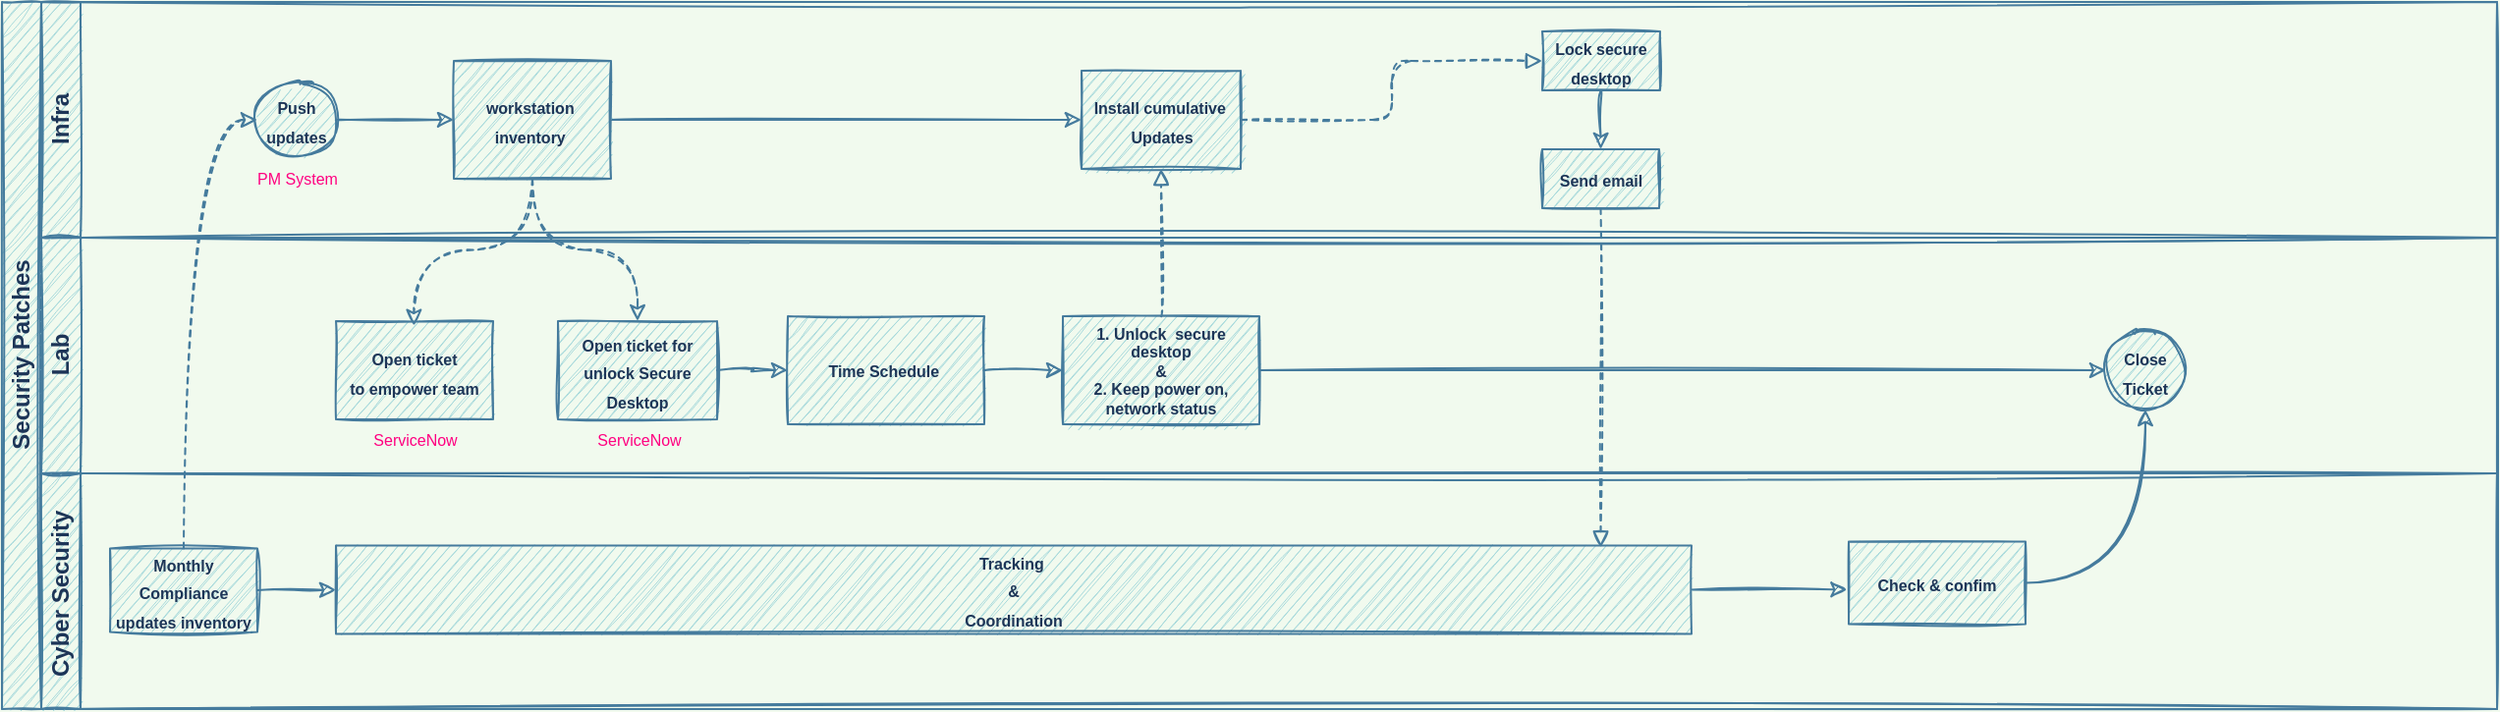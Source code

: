 <mxfile version="18.0.3" type="github">
  <diagram id="prtHgNgQTEPvFCAcTncT" name="Page-1">
    <mxGraphModel dx="1422" dy="794" grid="1" gridSize="10" guides="1" tooltips="1" connect="1" arrows="1" fold="1" page="1" pageScale="1" pageWidth="827" pageHeight="1169" background="#F1FAEE" math="0" shadow="0">
      <root>
        <mxCell id="0" />
        <mxCell id="1" parent="0" />
        <mxCell id="dNxyNK7c78bLwvsdeMH5-19" value="Security Patches" style="swimlane;html=1;childLayout=stackLayout;resizeParent=1;resizeParentMax=0;horizontal=0;startSize=20;horizontalStack=0;rounded=0;fillColor=#A8DADC;strokeColor=#457B9D;fontColor=#1D3557;sketch=1;" parent="1" vertex="1">
          <mxGeometry x="150" y="130" width="1270" height="360" as="geometry" />
        </mxCell>
        <mxCell id="dNxyNK7c78bLwvsdeMH5-20" value="Infra" style="swimlane;html=1;startSize=20;horizontal=0;rounded=0;fillColor=#A8DADC;strokeColor=#457B9D;fontColor=#1D3557;sketch=1;" parent="dNxyNK7c78bLwvsdeMH5-19" vertex="1">
          <mxGeometry x="20" width="1250" height="120" as="geometry">
            <mxRectangle x="20" width="1010" height="20" as="alternateBounds" />
          </mxGeometry>
        </mxCell>
        <mxCell id="dNxyNK7c78bLwvsdeMH5-25" value="" style="edgeStyle=orthogonalEdgeStyle;rounded=0;orthogonalLoop=1;jettySize=auto;html=1;curved=1;labelBackgroundColor=#F1FAEE;strokeColor=#457B9D;fontColor=#1D3557;sketch=1;" parent="dNxyNK7c78bLwvsdeMH5-20" source="dNxyNK7c78bLwvsdeMH5-23" target="dNxyNK7c78bLwvsdeMH5-24" edge="1">
          <mxGeometry relative="1" as="geometry" />
        </mxCell>
        <mxCell id="dNxyNK7c78bLwvsdeMH5-23" value="&lt;font style=&quot;font-size: 8px;&quot;&gt;&lt;b&gt;Push updates&lt;/b&gt;&lt;/font&gt;" style="ellipse;whiteSpace=wrap;html=1;rounded=0;fillColor=#A8DADC;strokeColor=#457B9D;fontColor=#1D3557;sketch=1;" parent="dNxyNK7c78bLwvsdeMH5-20" vertex="1">
          <mxGeometry x="110" y="40" width="40" height="40" as="geometry" />
        </mxCell>
        <mxCell id="DgxM_poUy8nirthJJcCd-17" style="edgeStyle=orthogonalEdgeStyle;rounded=0;orthogonalLoop=1;jettySize=auto;html=1;exitX=1;exitY=0.5;exitDx=0;exitDy=0;entryX=0;entryY=0.5;entryDx=0;entryDy=0;fontSize=8;curved=1;labelBackgroundColor=#F1FAEE;strokeColor=#457B9D;fontColor=#1D3557;sketch=1;" edge="1" parent="dNxyNK7c78bLwvsdeMH5-20" source="dNxyNK7c78bLwvsdeMH5-24" target="DgxM_poUy8nirthJJcCd-15">
          <mxGeometry relative="1" as="geometry" />
        </mxCell>
        <mxCell id="dNxyNK7c78bLwvsdeMH5-24" value="&lt;font style=&quot;font-size: 8px;&quot;&gt;&lt;b&gt;workstation&amp;nbsp;&lt;br&gt;inventory&amp;nbsp;&lt;/b&gt;&lt;/font&gt;" style="rounded=0;whiteSpace=wrap;html=1;fontFamily=Helvetica;fontSize=12;fontColor=#1D3557;align=center;fillColor=#A8DADC;strokeColor=#457B9D;sketch=1;" parent="dNxyNK7c78bLwvsdeMH5-20" vertex="1">
          <mxGeometry x="210" y="30" width="80" height="60" as="geometry" />
        </mxCell>
        <mxCell id="DgxM_poUy8nirthJJcCd-1" value="&lt;font color=&quot;#ff0080&quot;&gt;PM System&lt;/font&gt;" style="text;html=1;align=center;verticalAlign=middle;resizable=0;points=[];autosize=1;strokeColor=none;fillColor=none;fontSize=8;rounded=0;fontColor=#1D3557;sketch=1;" vertex="1" parent="dNxyNK7c78bLwvsdeMH5-20">
          <mxGeometry x="100" y="80" width="60" height="20" as="geometry" />
        </mxCell>
        <mxCell id="DgxM_poUy8nirthJJcCd-50" style="edgeStyle=elbowEdgeStyle;rounded=1;jumpStyle=arc;orthogonalLoop=1;jettySize=auto;html=1;exitX=1;exitY=0.5;exitDx=0;exitDy=0;fontSize=8;fontColor=#1D3557;endArrow=block;endFill=0;strokeColor=#457B9D;fillColor=#A8DADC;dashed=1;labelBackgroundColor=#F1FAEE;sketch=1;" edge="1" parent="dNxyNK7c78bLwvsdeMH5-20" source="DgxM_poUy8nirthJJcCd-15" target="DgxM_poUy8nirthJJcCd-20">
          <mxGeometry relative="1" as="geometry" />
        </mxCell>
        <mxCell id="DgxM_poUy8nirthJJcCd-15" value="&lt;font style=&quot;font-size: 8px;&quot;&gt;&lt;b&gt;Install cumulative&amp;nbsp;&lt;br&gt;Updates&lt;/b&gt;&lt;/font&gt;" style="rounded=0;whiteSpace=wrap;html=1;fontFamily=Helvetica;fontSize=12;fontColor=#1D3557;align=center;fillColor=#A8DADC;strokeColor=#457B9D;sketch=1;" vertex="1" parent="dNxyNK7c78bLwvsdeMH5-20">
          <mxGeometry x="529.5" y="35" width="81" height="50" as="geometry" />
        </mxCell>
        <mxCell id="DgxM_poUy8nirthJJcCd-38" style="edgeStyle=orthogonalEdgeStyle;curved=1;rounded=1;jumpStyle=arc;orthogonalLoop=1;jettySize=auto;html=1;exitX=0.5;exitY=1;exitDx=0;exitDy=0;entryX=0.5;entryY=0;entryDx=0;entryDy=0;fontSize=8;fontColor=#1D3557;endArrow=classic;endFill=1;strokeColor=#457B9D;fillColor=#A8DADC;labelBackgroundColor=#F1FAEE;sketch=1;" edge="1" parent="dNxyNK7c78bLwvsdeMH5-20" source="DgxM_poUy8nirthJJcCd-20" target="DgxM_poUy8nirthJJcCd-23">
          <mxGeometry relative="1" as="geometry" />
        </mxCell>
        <mxCell id="DgxM_poUy8nirthJJcCd-20" value="&lt;font style=&quot;font-size: 8px;&quot;&gt;&lt;b&gt;Lock secure desktop&lt;/b&gt;&lt;/font&gt;" style="rounded=0;whiteSpace=wrap;html=1;fontFamily=Helvetica;fontSize=12;fontColor=#1D3557;align=center;fillColor=#A8DADC;strokeColor=#457B9D;sketch=1;" vertex="1" parent="dNxyNK7c78bLwvsdeMH5-20">
          <mxGeometry x="764" y="15" width="60" height="30" as="geometry" />
        </mxCell>
        <mxCell id="DgxM_poUy8nirthJJcCd-23" value="&lt;font style=&quot;font-size: 8px;&quot;&gt;&lt;b&gt;Send email&lt;/b&gt;&lt;/font&gt;" style="rounded=0;whiteSpace=wrap;html=1;fontFamily=Helvetica;fontSize=12;fontColor=#1D3557;align=center;fillColor=#A8DADC;strokeColor=#457B9D;sketch=1;" vertex="1" parent="dNxyNK7c78bLwvsdeMH5-20">
          <mxGeometry x="764" y="75" width="59.5" height="30" as="geometry" />
        </mxCell>
        <mxCell id="DgxM_poUy8nirthJJcCd-10" style="edgeStyle=orthogonalEdgeStyle;rounded=0;orthogonalLoop=1;jettySize=auto;html=1;entryX=0.5;entryY=0;entryDx=0;entryDy=0;fontSize=11;endArrow=classic;dashed=1;endFill=0;curved=1;startArrow=none;startFill=0;labelBackgroundColor=#F1FAEE;strokeColor=#457B9D;fontColor=#1D3557;sketch=1;" edge="1" parent="dNxyNK7c78bLwvsdeMH5-19" source="dNxyNK7c78bLwvsdeMH5-24" target="DgxM_poUy8nirthJJcCd-5">
          <mxGeometry relative="1" as="geometry" />
        </mxCell>
        <mxCell id="DgxM_poUy8nirthJJcCd-11" style="edgeStyle=orthogonalEdgeStyle;rounded=0;orthogonalLoop=1;jettySize=auto;html=1;exitX=0.5;exitY=1;exitDx=0;exitDy=0;entryX=0.496;entryY=0.047;entryDx=0;entryDy=0;entryPerimeter=0;fontSize=11;endArrow=classic;dashed=1;endFill=0;curved=1;startArrow=none;startFill=0;labelBackgroundColor=#F1FAEE;strokeColor=#457B9D;fontColor=#1D3557;sketch=1;" edge="1" parent="dNxyNK7c78bLwvsdeMH5-19" source="dNxyNK7c78bLwvsdeMH5-24" target="dNxyNK7c78bLwvsdeMH5-26">
          <mxGeometry relative="1" as="geometry" />
        </mxCell>
        <mxCell id="dNxyNK7c78bLwvsdeMH5-21" value="Lab" style="swimlane;html=1;startSize=20;horizontal=0;rounded=0;fillColor=#A8DADC;strokeColor=#457B9D;fontColor=#1D3557;sketch=1;" parent="dNxyNK7c78bLwvsdeMH5-19" vertex="1">
          <mxGeometry x="20" y="120" width="1250" height="120" as="geometry" />
        </mxCell>
        <mxCell id="dNxyNK7c78bLwvsdeMH5-26" value="&lt;font style=&quot;font-size: 8px;&quot;&gt;&lt;b&gt;Open ticket to&amp;nbsp;empower team&lt;/b&gt;&lt;/font&gt;" style="rounded=0;whiteSpace=wrap;html=1;fontFamily=Helvetica;fontSize=12;fontColor=#1D3557;align=center;fillColor=#A8DADC;strokeColor=#457B9D;sketch=1;" parent="dNxyNK7c78bLwvsdeMH5-21" vertex="1">
          <mxGeometry x="150" y="42.5" width="80" height="50" as="geometry" />
        </mxCell>
        <mxCell id="DgxM_poUy8nirthJJcCd-5" value="&lt;b&gt;&lt;font style=&quot;font-size: 8px;&quot;&gt;Open ticket for unlock&amp;nbsp;Secure Desktop&lt;/font&gt;&lt;/b&gt;" style="rounded=0;whiteSpace=wrap;html=1;fontFamily=Helvetica;fontSize=12;fontColor=#1D3557;align=center;fillColor=#A8DADC;strokeColor=#457B9D;sketch=1;" vertex="1" parent="dNxyNK7c78bLwvsdeMH5-21">
          <mxGeometry x="263" y="42.5" width="81" height="50" as="geometry" />
        </mxCell>
        <mxCell id="DgxM_poUy8nirthJJcCd-35" value="" style="edgeStyle=orthogonalEdgeStyle;curved=1;rounded=1;orthogonalLoop=1;jettySize=auto;html=1;fontSize=8;fontColor=#1D3557;endArrow=classic;endFill=1;strokeColor=#457B9D;fillColor=#A8DADC;labelBackgroundColor=#F1FAEE;sketch=1;" edge="1" parent="dNxyNK7c78bLwvsdeMH5-21" source="DgxM_poUy8nirthJJcCd-12" target="DgxM_poUy8nirthJJcCd-34">
          <mxGeometry relative="1" as="geometry" />
        </mxCell>
        <mxCell id="DgxM_poUy8nirthJJcCd-12" value="&lt;b&gt;Time Schedule&amp;nbsp;&lt;/b&gt;" style="rounded=0;whiteSpace=wrap;html=1;fontSize=8;fillColor=#A8DADC;strokeColor=#457B9D;fontColor=#1D3557;sketch=1;" vertex="1" parent="dNxyNK7c78bLwvsdeMH5-21">
          <mxGeometry x="380" y="40" width="100" height="55" as="geometry" />
        </mxCell>
        <mxCell id="DgxM_poUy8nirthJJcCd-14" value="" style="edgeStyle=orthogonalEdgeStyle;rounded=0;orthogonalLoop=1;jettySize=auto;html=1;fontSize=8;entryX=0;entryY=0.5;entryDx=0;entryDy=0;curved=1;labelBackgroundColor=#F1FAEE;strokeColor=#457B9D;fontColor=#1D3557;sketch=1;" edge="1" parent="dNxyNK7c78bLwvsdeMH5-21" source="DgxM_poUy8nirthJJcCd-5" target="DgxM_poUy8nirthJJcCd-12">
          <mxGeometry relative="1" as="geometry" />
        </mxCell>
        <mxCell id="DgxM_poUy8nirthJJcCd-19" value="&lt;font color=&quot;#ff0080&quot;&gt;ServiceNow&lt;/font&gt;" style="text;html=1;align=center;verticalAlign=middle;resizable=0;points=[];autosize=1;strokeColor=none;fillColor=none;fontSize=8;fontColor=#1D3557;rounded=0;sketch=1;" vertex="1" parent="dNxyNK7c78bLwvsdeMH5-21">
          <mxGeometry x="273.5" y="92.5" width="60" height="20" as="geometry" />
        </mxCell>
        <mxCell id="DgxM_poUy8nirthJJcCd-18" value="&lt;font color=&quot;#ff0080&quot;&gt;ServiceNow&lt;/font&gt;" style="text;html=1;align=center;verticalAlign=middle;resizable=0;points=[];autosize=1;strokeColor=none;fillColor=none;fontSize=8;fontColor=#1D3557;rounded=0;sketch=1;" vertex="1" parent="dNxyNK7c78bLwvsdeMH5-21">
          <mxGeometry x="160" y="92.5" width="60" height="20" as="geometry" />
        </mxCell>
        <mxCell id="DgxM_poUy8nirthJJcCd-48" style="edgeStyle=elbowEdgeStyle;rounded=1;jumpStyle=arc;orthogonalLoop=1;jettySize=auto;html=1;entryX=0;entryY=0.5;entryDx=0;entryDy=0;fontSize=8;fontColor=#1D3557;endArrow=classic;endFill=1;strokeColor=#457B9D;fillColor=#A8DADC;labelBackgroundColor=#F1FAEE;sketch=1;" edge="1" parent="dNxyNK7c78bLwvsdeMH5-21" source="DgxM_poUy8nirthJJcCd-34" target="DgxM_poUy8nirthJJcCd-40">
          <mxGeometry relative="1" as="geometry" />
        </mxCell>
        <mxCell id="DgxM_poUy8nirthJJcCd-34" value="&lt;b&gt;1. Unlock&amp;nbsp; secure desktop&lt;br&gt;&amp;amp;&lt;br&gt;2. Keep power on, network status&lt;/b&gt;" style="rounded=0;whiteSpace=wrap;html=1;fontSize=8;fillColor=#A8DADC;strokeColor=#457B9D;fontColor=#1D3557;sketch=1;" vertex="1" parent="dNxyNK7c78bLwvsdeMH5-21">
          <mxGeometry x="520" y="40" width="100" height="55" as="geometry" />
        </mxCell>
        <mxCell id="DgxM_poUy8nirthJJcCd-40" value="&lt;font style=&quot;font-size: 8px;&quot;&gt;&lt;b&gt;Close Ticket&lt;/b&gt;&lt;/font&gt;" style="ellipse;whiteSpace=wrap;html=1;rounded=0;fillColor=#A8DADC;strokeColor=#457B9D;fontColor=#1D3557;sketch=1;" vertex="1" parent="dNxyNK7c78bLwvsdeMH5-21">
          <mxGeometry x="1051" y="47.5" width="40" height="40" as="geometry" />
        </mxCell>
        <mxCell id="dNxyNK7c78bLwvsdeMH5-22" value="Cyber Security&amp;nbsp;" style="swimlane;html=1;startSize=20;horizontal=0;rounded=0;fillColor=#A8DADC;strokeColor=#457B9D;fontColor=#1D3557;sketch=1;" parent="dNxyNK7c78bLwvsdeMH5-19" vertex="1">
          <mxGeometry x="20" y="240" width="1250" height="120" as="geometry" />
        </mxCell>
        <mxCell id="DgxM_poUy8nirthJJcCd-45" style="edgeStyle=orthogonalEdgeStyle;curved=1;rounded=1;jumpStyle=arc;orthogonalLoop=1;jettySize=auto;html=1;exitX=1;exitY=0.5;exitDx=0;exitDy=0;entryX=-0.009;entryY=0.581;entryDx=0;entryDy=0;fontSize=8;fontColor=#1D3557;endArrow=classic;endFill=1;strokeColor=#457B9D;fillColor=#A8DADC;entryPerimeter=0;labelBackgroundColor=#F1FAEE;sketch=1;" edge="1" parent="dNxyNK7c78bLwvsdeMH5-22" source="dNxyNK7c78bLwvsdeMH5-34" target="DgxM_poUy8nirthJJcCd-43">
          <mxGeometry relative="1" as="geometry" />
        </mxCell>
        <mxCell id="dNxyNK7c78bLwvsdeMH5-34" value="&lt;font style=&quot;font-size: 8px;&quot;&gt;&lt;b&gt;Tracking&amp;nbsp;&lt;br&gt;&amp;amp;&lt;br&gt;Coordination&lt;/b&gt;&lt;/font&gt;" style="rounded=0;whiteSpace=wrap;html=1;fontFamily=Helvetica;fontSize=12;fontColor=#1D3557;align=center;fillColor=#A8DADC;strokeColor=#457B9D;sketch=1;" parent="dNxyNK7c78bLwvsdeMH5-22" vertex="1">
          <mxGeometry x="150" y="36.75" width="690" height="45" as="geometry" />
        </mxCell>
        <mxCell id="DgxM_poUy8nirthJJcCd-29" style="edgeStyle=orthogonalEdgeStyle;curved=1;rounded=1;orthogonalLoop=1;jettySize=auto;html=1;exitX=1;exitY=0.5;exitDx=0;exitDy=0;entryX=0;entryY=0.5;entryDx=0;entryDy=0;fontSize=8;fontColor=#1D3557;endArrow=classic;endFill=1;strokeColor=#457B9D;fillColor=#A8DADC;labelBackgroundColor=#F1FAEE;sketch=1;" edge="1" parent="dNxyNK7c78bLwvsdeMH5-22" source="DgxM_poUy8nirthJJcCd-25" target="dNxyNK7c78bLwvsdeMH5-34">
          <mxGeometry relative="1" as="geometry" />
        </mxCell>
        <mxCell id="DgxM_poUy8nirthJJcCd-25" value="&lt;font style=&quot;font-size: 8px;&quot;&gt;&lt;b&gt;Monthly Compliance updates inventory&lt;/b&gt;&lt;/font&gt;" style="rounded=0;whiteSpace=wrap;html=1;fontFamily=Helvetica;fontSize=12;fontColor=#1D3557;align=center;fillColor=#A8DADC;strokeColor=#457B9D;sketch=1;" vertex="1" parent="dNxyNK7c78bLwvsdeMH5-22">
          <mxGeometry x="35" y="38.25" width="75" height="42.5" as="geometry" />
        </mxCell>
        <mxCell id="DgxM_poUy8nirthJJcCd-43" value="&lt;font style=&quot;font-size: 8px;&quot;&gt;&lt;b&gt;Check &amp;amp; confim&lt;/b&gt;&lt;/font&gt;" style="rounded=0;whiteSpace=wrap;html=1;fontFamily=Helvetica;fontSize=12;fontColor=#1D3557;align=center;fillColor=#A8DADC;strokeColor=#457B9D;sketch=1;" vertex="1" parent="dNxyNK7c78bLwvsdeMH5-22">
          <mxGeometry x="920" y="34.75" width="90" height="42" as="geometry" />
        </mxCell>
        <mxCell id="DgxM_poUy8nirthJJcCd-36" style="edgeStyle=orthogonalEdgeStyle;curved=1;rounded=1;jumpStyle=arc;orthogonalLoop=1;jettySize=auto;html=1;fontSize=8;fontColor=#1D3557;endArrow=block;endFill=0;strokeColor=#457B9D;fillColor=#A8DADC;dashed=1;labelBackgroundColor=#F1FAEE;sketch=1;" edge="1" parent="dNxyNK7c78bLwvsdeMH5-19" source="DgxM_poUy8nirthJJcCd-34" target="DgxM_poUy8nirthJJcCd-15">
          <mxGeometry relative="1" as="geometry" />
        </mxCell>
        <mxCell id="DgxM_poUy8nirthJJcCd-42" style="edgeStyle=orthogonalEdgeStyle;curved=1;rounded=1;jumpStyle=arc;orthogonalLoop=1;jettySize=auto;html=1;entryX=0.933;entryY=0.021;entryDx=0;entryDy=0;entryPerimeter=0;fontSize=8;fontColor=#1D3557;endArrow=block;endFill=0;strokeColor=#457B9D;fillColor=#A8DADC;dashed=1;labelBackgroundColor=#F1FAEE;sketch=1;" edge="1" parent="dNxyNK7c78bLwvsdeMH5-19" source="DgxM_poUy8nirthJJcCd-23" target="dNxyNK7c78bLwvsdeMH5-34">
          <mxGeometry relative="1" as="geometry" />
        </mxCell>
        <mxCell id="DgxM_poUy8nirthJJcCd-46" style="edgeStyle=orthogonalEdgeStyle;curved=1;rounded=0;jumpStyle=arc;orthogonalLoop=1;jettySize=auto;html=1;exitX=0.5;exitY=0;exitDx=0;exitDy=0;entryX=0;entryY=0.5;entryDx=0;entryDy=0;fontSize=11;fontColor=#1D3557;endArrow=classic;endFill=0;strokeColor=#457B9D;fillColor=#A8DADC;labelBackgroundColor=#F1FAEE;dashed=1;startArrow=none;startFill=0;sketch=1;" edge="1" parent="dNxyNK7c78bLwvsdeMH5-19" source="DgxM_poUy8nirthJJcCd-25" target="dNxyNK7c78bLwvsdeMH5-23">
          <mxGeometry relative="1" as="geometry">
            <Array as="points">
              <mxPoint x="92" y="60" />
            </Array>
          </mxGeometry>
        </mxCell>
        <mxCell id="DgxM_poUy8nirthJJcCd-47" style="edgeStyle=orthogonalEdgeStyle;curved=1;rounded=1;jumpStyle=arc;orthogonalLoop=1;jettySize=auto;html=1;fontSize=8;fontColor=#1D3557;endArrow=classic;endFill=1;strokeColor=#457B9D;fillColor=#A8DADC;labelBackgroundColor=#F1FAEE;sketch=1;" edge="1" parent="dNxyNK7c78bLwvsdeMH5-19" source="DgxM_poUy8nirthJJcCd-43" target="DgxM_poUy8nirthJJcCd-40">
          <mxGeometry relative="1" as="geometry" />
        </mxCell>
      </root>
    </mxGraphModel>
  </diagram>
</mxfile>
